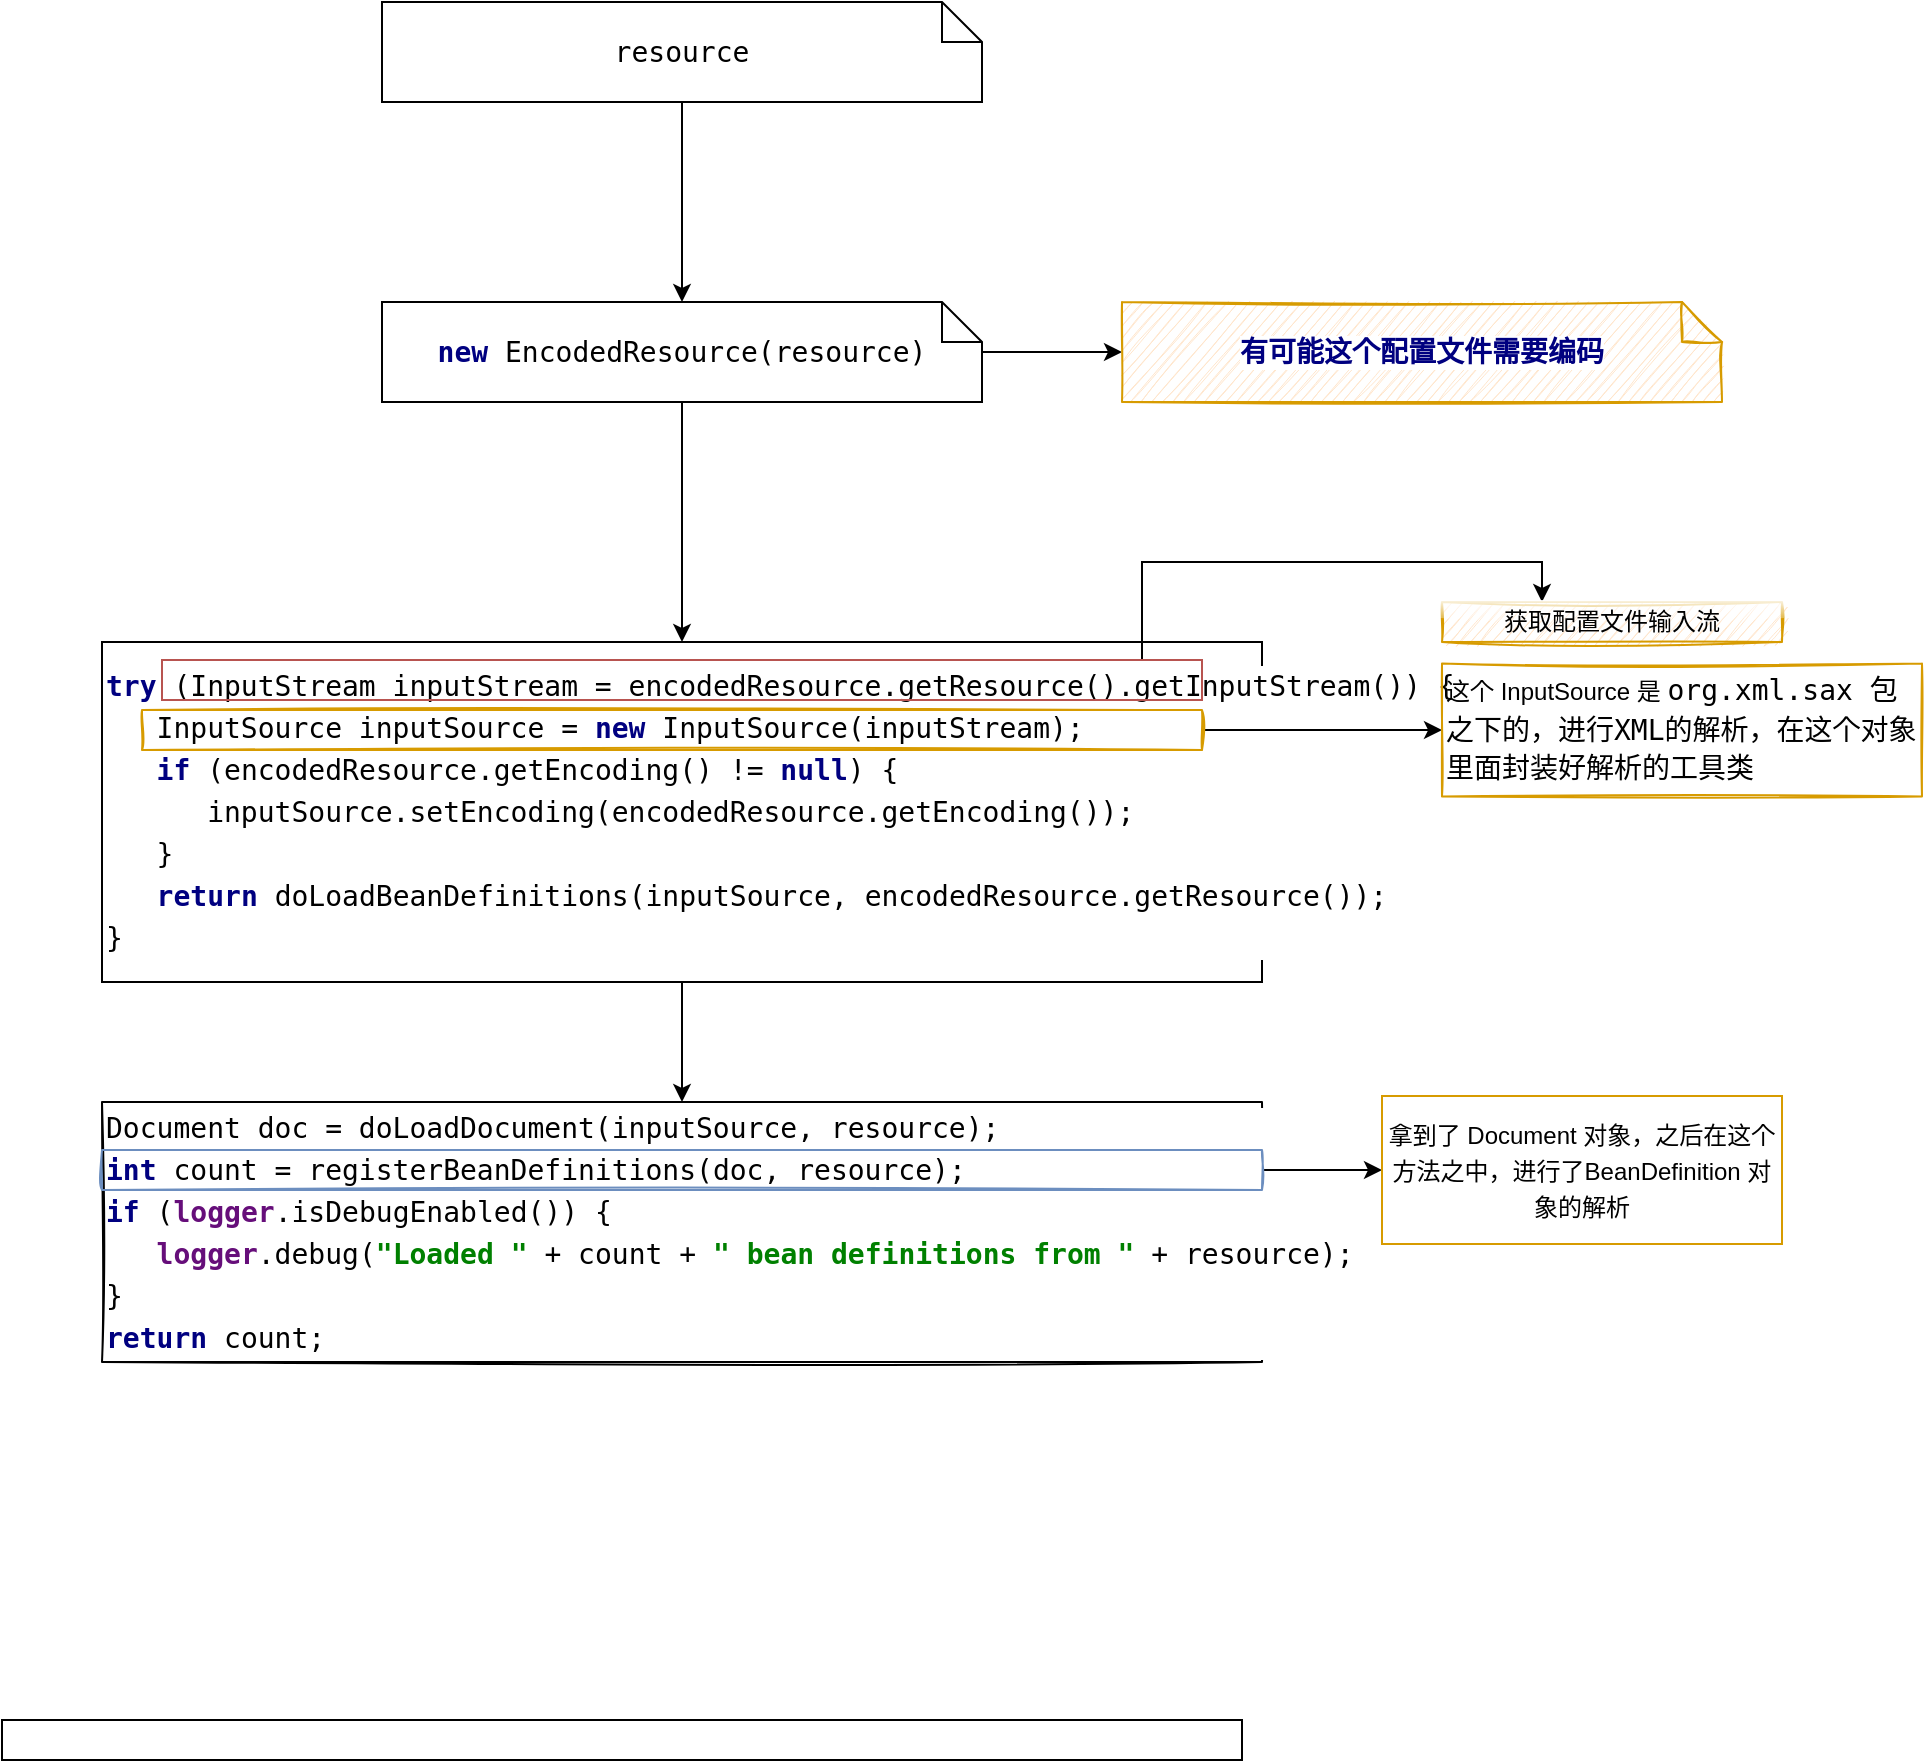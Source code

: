 <mxfile version="16.1.2" type="device"><diagram id="JB6rpEem6ptsAq-n3hsF" name="第 1 页"><mxGraphModel dx="995" dy="2220" grid="1" gridSize="10" guides="1" tooltips="1" connect="1" arrows="1" fold="1" page="1" pageScale="1" pageWidth="1200" pageHeight="1600" math="0" shadow="0"><root><mxCell id="0"/><mxCell id="1" parent="0"/><mxCell id="dmhaNWD2X_5AaZerpzHG-8" style="edgeStyle=orthogonalEdgeStyle;rounded=0;orthogonalLoop=1;jettySize=auto;html=1;entryX=0.5;entryY=0;entryDx=0;entryDy=0;" parent="1" source="dmhaNWD2X_5AaZerpzHG-4" target="dmhaNWD2X_5AaZerpzHG-9" edge="1"><mxGeometry relative="1" as="geometry"><mxPoint x="190" y="-1160" as="targetPoint"/></mxGeometry></mxCell><mxCell id="rK31SnXPhT_ZgbzgEWo3-2" value="" style="edgeStyle=orthogonalEdgeStyle;rounded=0;orthogonalLoop=1;jettySize=auto;html=1;" parent="1" source="dmhaNWD2X_5AaZerpzHG-4" target="rK31SnXPhT_ZgbzgEWo3-1" edge="1"><mxGeometry relative="1" as="geometry"/></mxCell><mxCell id="dmhaNWD2X_5AaZerpzHG-4" value="&lt;pre style=&quot;background-color: rgb(255 , 255 , 255) ; font-family: &amp;#34;fira code&amp;#34; , monospace ; font-size: 10.5pt&quot;&gt;&lt;span style=&quot;color: #000080 ; font-weight: bold&quot;&gt;new &lt;/span&gt;EncodedResource(resource)&lt;/pre&gt;" style="shape=note;size=20;whiteSpace=wrap;html=1;" parent="1" vertex="1"><mxGeometry x="270" y="-1320" width="300" height="50" as="geometry"/></mxCell><mxCell id="dmhaNWD2X_5AaZerpzHG-6" style="edgeStyle=orthogonalEdgeStyle;rounded=0;orthogonalLoop=1;jettySize=auto;html=1;entryX=0.5;entryY=0;entryDx=0;entryDy=0;entryPerimeter=0;" parent="1" source="dmhaNWD2X_5AaZerpzHG-5" target="dmhaNWD2X_5AaZerpzHG-4" edge="1"><mxGeometry relative="1" as="geometry"/></mxCell><mxCell id="dmhaNWD2X_5AaZerpzHG-5" value="&lt;pre style=&quot;background-color: rgb(255 , 255 , 255) ; font-family: &amp;#34;fira code&amp;#34; , monospace ; font-size: 10.5pt&quot;&gt;resource&lt;/pre&gt;" style="shape=note;size=20;whiteSpace=wrap;html=1;" parent="1" vertex="1"><mxGeometry x="270" y="-1470" width="300" height="50" as="geometry"/></mxCell><mxCell id="dmhaNWD2X_5AaZerpzHG-14" style="edgeStyle=orthogonalEdgeStyle;rounded=0;orthogonalLoop=1;jettySize=auto;html=1;entryX=0.5;entryY=0;entryDx=0;entryDy=0;" parent="1" source="dmhaNWD2X_5AaZerpzHG-9" target="dmhaNWD2X_5AaZerpzHG-13" edge="1"><mxGeometry relative="1" as="geometry"/></mxCell><mxCell id="dmhaNWD2X_5AaZerpzHG-9" value="&lt;pre style=&quot;background-color: rgb(255 , 255 , 255) ; font-family: &amp;#34;fira code&amp;#34; , monospace ; font-size: 10.5pt ; line-height: 1.5&quot;&gt;&lt;span style=&quot;color: #000080 ; font-weight: bold&quot;&gt;try &lt;/span&gt;(InputStream inputStream = encodedResource.getResource().getInputStream()) {&lt;br&gt;   InputSource inputSource = &lt;span style=&quot;color: #000080 ; font-weight: bold&quot;&gt;new &lt;/span&gt;InputSource(inputStream);&lt;br&gt;   &lt;span style=&quot;color: #000080 ; font-weight: bold&quot;&gt;if &lt;/span&gt;(encodedResource.getEncoding() != &lt;span style=&quot;color: #000080 ; font-weight: bold&quot;&gt;null&lt;/span&gt;) {&lt;br&gt;      inputSource.setEncoding(encodedResource.getEncoding());&lt;br&gt;   }&lt;br&gt;   &lt;span style=&quot;color: #000080 ; font-weight: bold&quot;&gt;return &lt;/span&gt;doLoadBeanDefinitions(inputSource, encodedResource.getResource());&lt;br&gt;}&lt;/pre&gt;" style="rounded=0;whiteSpace=wrap;html=1;align=left;" parent="1" vertex="1"><mxGeometry x="130" y="-1150" width="580" height="170" as="geometry"/></mxCell><mxCell id="dmhaNWD2X_5AaZerpzHG-12" value="" style="edgeStyle=orthogonalEdgeStyle;rounded=0;orthogonalLoop=1;jettySize=auto;html=1;" parent="1" source="dmhaNWD2X_5AaZerpzHG-10" target="dmhaNWD2X_5AaZerpzHG-11" edge="1"><mxGeometry relative="1" as="geometry"/></mxCell><mxCell id="dmhaNWD2X_5AaZerpzHG-10" value="" style="rounded=0;whiteSpace=wrap;html=1;fillColor=none;strokeColor=#d79b00;sketch=1;shadow=0;glass=0;gradientColor=none;" parent="1" vertex="1"><mxGeometry x="150" y="-1116" width="530" height="20" as="geometry"/></mxCell><mxCell id="dmhaNWD2X_5AaZerpzHG-11" value="&lt;p style=&quot;line-height: 1.4&quot;&gt;这个 InputSource 是&amp;nbsp;&lt;span style=&quot;background-color: rgb(255 , 255 , 255) ; font-family: &amp;#34;fira code&amp;#34; , monospace ; font-size: 10.5pt&quot;&gt;org.xml.sax 包之下的，进行XML的解析，在这个对象里面封装好解析的工具类&lt;/span&gt;&lt;/p&gt;" style="whiteSpace=wrap;html=1;fillColor=none;rounded=0;strokeColor=#d79b00;sketch=1;align=left;" parent="1" vertex="1"><mxGeometry x="800" y="-1139.25" width="240" height="66.5" as="geometry"/></mxCell><mxCell id="dmhaNWD2X_5AaZerpzHG-13" value="&lt;pre style=&quot;background-color: rgb(255 , 255 , 255) ; font-family: &amp;#34;fira code&amp;#34; , monospace ; font-size: 10.5pt ; line-height: 1.5&quot;&gt;Document doc = doLoadDocument(inputSource, resource);&lt;br&gt;&lt;span style=&quot;color: #000080 ; font-weight: bold&quot;&gt;int &lt;/span&gt;count = registerBeanDefinitions(doc, resource);&lt;br&gt;&lt;span style=&quot;color: #000080 ; font-weight: bold&quot;&gt;if &lt;/span&gt;(&lt;span style=&quot;color: #660e7a ; font-weight: bold&quot;&gt;logger&lt;/span&gt;.isDebugEnabled()) {&lt;br&gt;   &lt;span style=&quot;color: #660e7a ; font-weight: bold&quot;&gt;logger&lt;/span&gt;.debug(&lt;span style=&quot;color: #008000 ; font-weight: bold&quot;&gt;&quot;Loaded &quot; &lt;/span&gt;+ count + &lt;span style=&quot;color: #008000 ; font-weight: bold&quot;&gt;&quot; bean definitions from &quot; &lt;/span&gt;+ resource);&lt;br&gt;}&lt;br&gt;&lt;span style=&quot;color: #000080 ; font-weight: bold&quot;&gt;return &lt;/span&gt;count;&lt;/pre&gt;" style="rounded=0;whiteSpace=wrap;html=1;shadow=0;glass=1;sketch=1;fillColor=none;gradientColor=#ffffff;align=left;" parent="1" vertex="1"><mxGeometry x="130" y="-920" width="580" height="130" as="geometry"/></mxCell><mxCell id="dmhaNWD2X_5AaZerpzHG-17" value="" style="edgeStyle=orthogonalEdgeStyle;rounded=0;orthogonalLoop=1;jettySize=auto;html=1;" parent="1" source="dmhaNWD2X_5AaZerpzHG-15" target="dmhaNWD2X_5AaZerpzHG-16" edge="1"><mxGeometry relative="1" as="geometry"/></mxCell><mxCell id="dmhaNWD2X_5AaZerpzHG-15" value="" style="rounded=0;whiteSpace=wrap;html=1;shadow=0;glass=0;sketch=1;fillColor=none;strokeColor=#6c8ebf;" parent="1" vertex="1"><mxGeometry x="130" y="-896" width="580" height="20" as="geometry"/></mxCell><mxCell id="dmhaNWD2X_5AaZerpzHG-16" value="&lt;p style=&quot;line-height: 1.5&quot;&gt;拿到了 Document 对象，之后在这个方法之中，进行了BeanDefinition 对象的解析&lt;/p&gt;" style="whiteSpace=wrap;html=1;fillColor=none;rounded=0;shadow=0;glass=1;sketch=0;strokeColor=#d79b00;gradientColor=#ffffff;" parent="1" vertex="1"><mxGeometry x="770" y="-923" width="200" height="74" as="geometry"/></mxCell><mxCell id="dmhaNWD2X_5AaZerpzHG-20" value="" style="edgeStyle=orthogonalEdgeStyle;rounded=0;orthogonalLoop=1;jettySize=auto;html=1;" parent="1" source="dmhaNWD2X_5AaZerpzHG-18" target="dmhaNWD2X_5AaZerpzHG-19" edge="1"><mxGeometry relative="1" as="geometry"><Array as="points"><mxPoint x="650" y="-1190"/><mxPoint x="850" y="-1190"/></Array></mxGeometry></mxCell><mxCell id="dmhaNWD2X_5AaZerpzHG-18" value="" style="rounded=0;whiteSpace=wrap;html=1;shadow=0;glass=0;sketch=0;fillColor=none;strokeColor=#b85450;" parent="1" vertex="1"><mxGeometry x="160" y="-1141" width="520" height="20" as="geometry"/></mxCell><mxCell id="dmhaNWD2X_5AaZerpzHG-19" value="获取配置文件输入流" style="rounded=0;whiteSpace=wrap;html=1;shadow=0;glass=1;sketch=1;fillColor=#ffe6cc;strokeColor=#d79b00;" parent="1" vertex="1"><mxGeometry x="800" y="-1170" width="170" height="20" as="geometry"/></mxCell><mxCell id="rK31SnXPhT_ZgbzgEWo3-1" value="&lt;pre style=&quot;background-color: rgb(255 , 255 , 255) ; font-family: &amp;#34;fira code&amp;#34; , monospace ; font-size: 10.5pt&quot;&gt;&lt;font color=&quot;#000080&quot;&gt;&lt;b&gt;有可能这个配置文件需要编码&lt;/b&gt;&lt;/font&gt;&lt;/pre&gt;" style="shape=note;size=20;whiteSpace=wrap;html=1;fillColor=#ffe6cc;strokeColor=#d79b00;shadow=0;sketch=1;" parent="1" vertex="1"><mxGeometry x="640" y="-1320" width="300" height="50" as="geometry"/></mxCell><mxCell id="h3slIJpq9YW-Pus34rK8-3" value="" style="rounded=0;whiteSpace=wrap;html=1;fillColor=none;" vertex="1" parent="1"><mxGeometry x="80" y="-611" width="620" height="20" as="geometry"/></mxCell></root></mxGraphModel></diagram></mxfile>